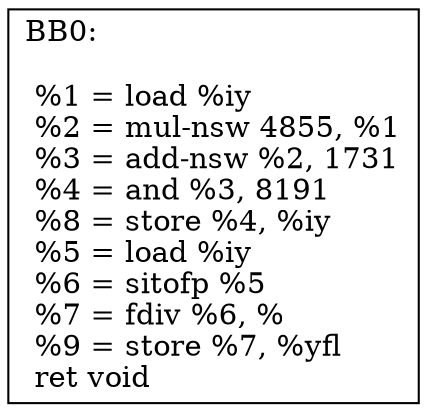 digraph "CFG for 'Uniform11' function" {
	AA0 [shape=record, label="{BB0:\l\l  %1 = load %iy\l %2 = mul-nsw 4855,  %1\l %3 = add-nsw %2,  1731\l %4 = and %3,  8191\l %8 = store %4,  %iy\l %5 = load %iy\l %6 = sitofp %5\l %7 = fdiv %6,  %\l %9 = store %7,  %yfl\l ret void\l}"];
}
